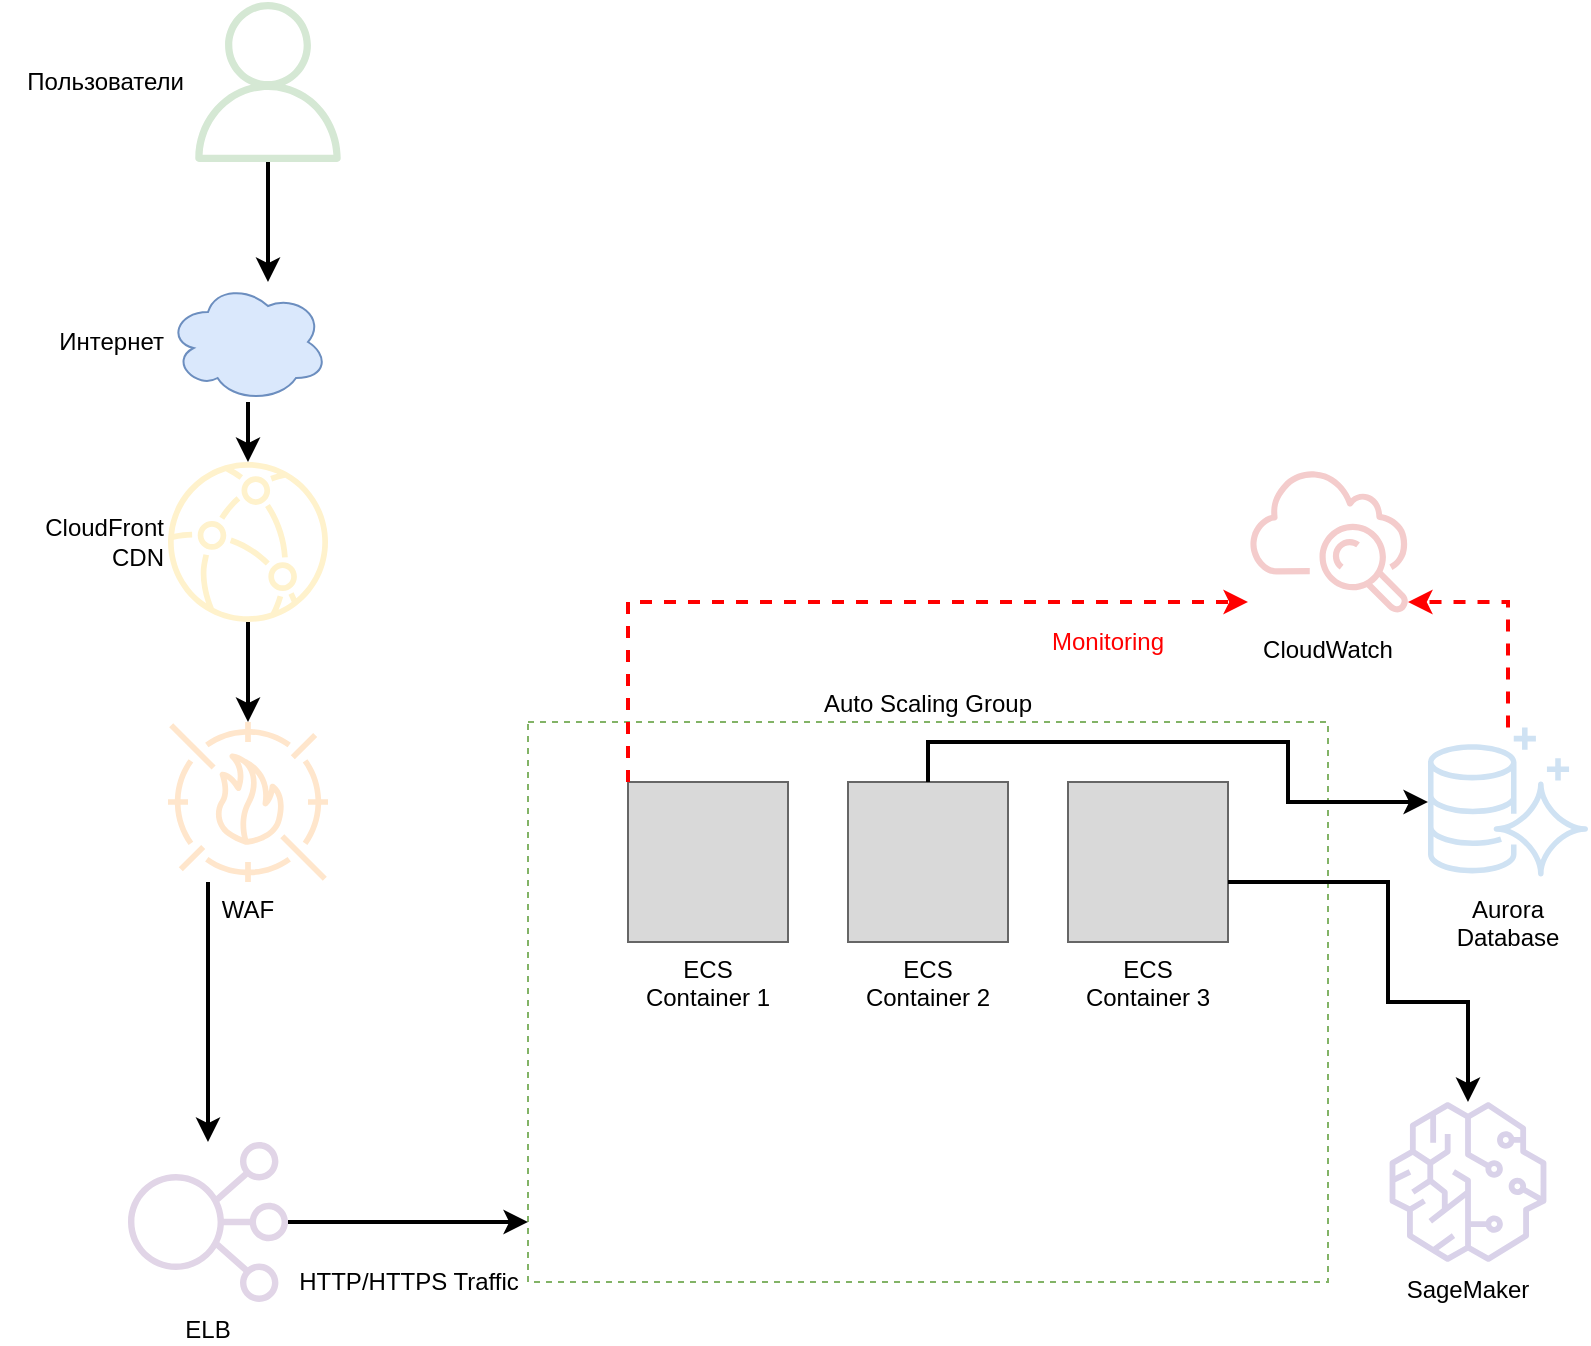 <mxfile version="21.7.5" type="device">
  <diagram id="production_solution" name="Продовое решение">
    <mxGraphModel dx="1108" dy="1832" grid="1" gridSize="10" guides="1" tooltips="1" connect="1" arrows="1" fold="1" page="1" pageScale="1" pageWidth="827" pageHeight="1169" math="0" shadow="0">
      <root>
        <mxCell id="0" />
        <mxCell id="1" parent="0" />
        <mxCell id="cloudfront" value="CloudFront CDN" style="shape=mxgraph.aws4.cloudfront;whiteSpace=wrap;html=1;verticalLabelPosition=middle;verticalAlign=middle;fillColor=#fff2cc;strokeColor=#d6b656;labelPosition=left;align=right;" parent="1" vertex="1">
          <mxGeometry x="120" y="120" width="80" height="80" as="geometry" />
        </mxCell>
        <mxCell id="users" value="Пользователи" style="shape=mxgraph.aws4.user;whiteSpace=wrap;html=1;verticalLabelPosition=middle;verticalAlign=middle;fillColor=#d5e8d4;strokeColor=#82b366;labelPosition=left;align=right;" parent="1" vertex="1">
          <mxGeometry x="130" y="-110" width="80" height="80" as="geometry" />
        </mxCell>
        <mxCell id="internet" value="Интернет" style="shape=cloud;whiteSpace=wrap;html=1;fillColor=#dae8fc;strokeColor=#6c8ebf;verticalLabelPosition=middle;verticalAlign=middle;labelPosition=left;align=right;" parent="1" vertex="1">
          <mxGeometry x="120" y="30" width="80" height="60" as="geometry" />
        </mxCell>
        <mxCell id="waf" value="WAF" style="shape=mxgraph.aws4.waf;whiteSpace=wrap;html=1;verticalLabelPosition=bottom;verticalAlign=top;fillColor=#ffe6cc;strokeColor=#e6b8af;" parent="1" vertex="1">
          <mxGeometry x="120" y="250" width="80" height="80" as="geometry" />
        </mxCell>
        <mxCell id="elb" value="ELB" style="shape=mxgraph.aws4.elastic_load_balancing;whiteSpace=wrap;html=1;verticalLabelPosition=bottom;verticalAlign=top;fillColor=#e1d5e7;strokeColor=#9673a6;" parent="1" vertex="1">
          <mxGeometry x="100" y="460" width="80" height="80" as="geometry" />
        </mxCell>
        <mxCell id="asg" value="Auto Scaling Group" style="shape=rectangle;whiteSpace=wrap;html=1;dashed=1;strokeColor=#82b366;verticalLabelPosition=top;verticalAlign=bottom;" parent="1" vertex="1">
          <mxGeometry x="300" y="250" width="400" height="280" as="geometry" />
        </mxCell>
        <mxCell id="ecs1" value="ECS Container 1" style="shape=mxgraph.aws4.ecs_container;whiteSpace=wrap;html=1;verticalLabelPosition=bottom;verticalAlign=top;fillColor=#d9d9d9;strokeColor=#666666;" parent="asg" vertex="1">
          <mxGeometry x="50" y="30" width="80" height="80" as="geometry" />
        </mxCell>
        <mxCell id="ecs2" value="ECS Container 2" style="shape=mxgraph.aws4.ecs_container;whiteSpace=wrap;html=1;verticalLabelPosition=bottom;verticalAlign=top;fillColor=#d9d9d9;strokeColor=#666666;" parent="asg" vertex="1">
          <mxGeometry x="160" y="30" width="80" height="80" as="geometry" />
        </mxCell>
        <mxCell id="ecs3" value="ECS Container 3" style="shape=mxgraph.aws4.ecs_container;whiteSpace=wrap;html=1;verticalLabelPosition=bottom;verticalAlign=top;fillColor=#d9d9d9;strokeColor=#666666;" parent="asg" vertex="1">
          <mxGeometry x="270" y="30" width="80" height="80" as="geometry" />
        </mxCell>
        <mxCell id="edge6" style="edgeStyle=orthogonalEdgeStyle;rounded=0;html=1;strokeWidth=2;strokeColor=#000000;" parent="asg" source="ecs2" target="aurora" edge="1">
          <mxGeometry relative="1" as="geometry">
            <Array as="points">
              <mxPoint x="200" y="10" />
              <mxPoint x="380" y="10" />
              <mxPoint x="380" y="40" />
            </Array>
          </mxGeometry>
        </mxCell>
        <mxCell id="edge7" style="edgeStyle=orthogonalEdgeStyle;rounded=0;html=1;strokeWidth=2;strokeColor=#000000;" parent="asg" source="ecs3" target="sagemaker" edge="1">
          <mxGeometry relative="1" as="geometry">
            <Array as="points">
              <mxPoint x="430" y="80" />
              <mxPoint x="430" y="140" />
            </Array>
          </mxGeometry>
        </mxCell>
        <mxCell id="aurora" value="Aurora Database" style="shape=mxgraph.aws4.aurora;whiteSpace=wrap;html=1;verticalLabelPosition=bottom;verticalAlign=top;fillColor=#cfe2f3;strokeColor=#6fa8dc;" parent="1" vertex="1">
          <mxGeometry x="750" y="250" width="80" height="80" as="geometry" />
        </mxCell>
        <mxCell id="sagemaker" value="SageMaker" style="shape=mxgraph.aws4.sagemaker;whiteSpace=wrap;html=1;verticalLabelPosition=bottom;verticalAlign=top;fillColor=#d9d2e9;strokeColor=#8e7cc3;" parent="1" vertex="1">
          <mxGeometry x="730" y="440" width="80" height="80" as="geometry" />
        </mxCell>
        <mxCell id="cloudwatch" value="CloudWatch" style="shape=mxgraph.aws4.cloudwatch;whiteSpace=wrap;html=1;verticalLabelPosition=bottom;verticalAlign=top;fillColor=#f4cccc;strokeColor=#cc0000;" parent="1" vertex="1">
          <mxGeometry x="660" y="120" width="80" height="80" as="geometry" />
        </mxCell>
        <mxCell id="edge1" style="edgeStyle=orthogonalEdgeStyle;rounded=0;html=1;strokeWidth=2;strokeColor=#000000;" parent="1" source="users" target="internet" edge="1">
          <mxGeometry relative="1" as="geometry">
            <Array as="points">
              <mxPoint x="140" y="-40" />
              <mxPoint x="140" y="50" />
            </Array>
          </mxGeometry>
        </mxCell>
        <mxCell id="edge2" style="edgeStyle=orthogonalEdgeStyle;rounded=0;html=1;strokeWidth=2;strokeColor=#000000;" parent="1" source="internet" target="cloudfront" edge="1">
          <mxGeometry relative="1" as="geometry">
            <Array as="points">
              <mxPoint x="140" y="50" />
              <mxPoint x="140" y="160" />
            </Array>
          </mxGeometry>
        </mxCell>
        <mxCell id="edge3" style="edgeStyle=orthogonalEdgeStyle;rounded=0;html=1;strokeWidth=2;strokeColor=#000000;" parent="1" source="cloudfront" target="waf" edge="1">
          <mxGeometry relative="1" as="geometry">
            <Array as="points">
              <mxPoint x="160" y="190" />
              <mxPoint x="160" y="290" />
            </Array>
          </mxGeometry>
        </mxCell>
        <mxCell id="edge4" style="edgeStyle=orthogonalEdgeStyle;rounded=0;html=1;strokeWidth=2;strokeColor=#000000;" parent="1" source="waf" target="elb" edge="1">
          <mxGeometry relative="1" as="geometry">
            <Array as="points">
              <mxPoint x="140" y="390" />
              <mxPoint x="140" y="490" />
            </Array>
          </mxGeometry>
        </mxCell>
        <mxCell id="edge5" style="edgeStyle=orthogonalEdgeStyle;rounded=0;html=1;strokeWidth=2;strokeColor=#000000;" parent="1" source="elb" target="asg" edge="1">
          <mxGeometry relative="1" as="geometry">
            <Array as="points">
              <mxPoint x="180" y="490" />
              <mxPoint x="300" y="490" />
            </Array>
          </mxGeometry>
        </mxCell>
        <mxCell id="edge8" style="dashed=1;strokeColor=#ff0000;edgeStyle=orthogonalEdgeStyle;rounded=0;html=1;strokeWidth=2;" parent="1" source="ecs1" target="cloudwatch" edge="1">
          <mxGeometry relative="1" as="geometry">
            <Array as="points">
              <mxPoint x="350" y="280" />
              <mxPoint x="750" y="190" />
            </Array>
          </mxGeometry>
        </mxCell>
        <mxCell id="edge9" style="dashed=1;strokeColor=#ff0000;edgeStyle=orthogonalEdgeStyle;rounded=0;html=1;strokeWidth=2;" parent="1" source="aurora" target="cloudwatch" edge="1">
          <mxGeometry relative="1" as="geometry">
            <Array as="points">
              <mxPoint x="790" y="290" />
              <mxPoint x="790" y="190" />
            </Array>
          </mxGeometry>
        </mxCell>
        <mxCell id="label_edge5" value="HTTP/HTTPS Traffic" style="text;html=1;align=center;verticalAlign=middle;fontSize=12;" parent="1" vertex="1">
          <mxGeometry x="180" y="520" width="120" height="20" as="geometry" />
        </mxCell>
        <mxCell id="label_edge8" value="Monitoring" style="text;html=1;align=left;verticalAlign=middle;fontSize=12;fontColor=#ff0000;" parent="1" vertex="1">
          <mxGeometry x="560" y="200" width="80" height="20" as="geometry" />
        </mxCell>
      </root>
    </mxGraphModel>
  </diagram>
</mxfile>
